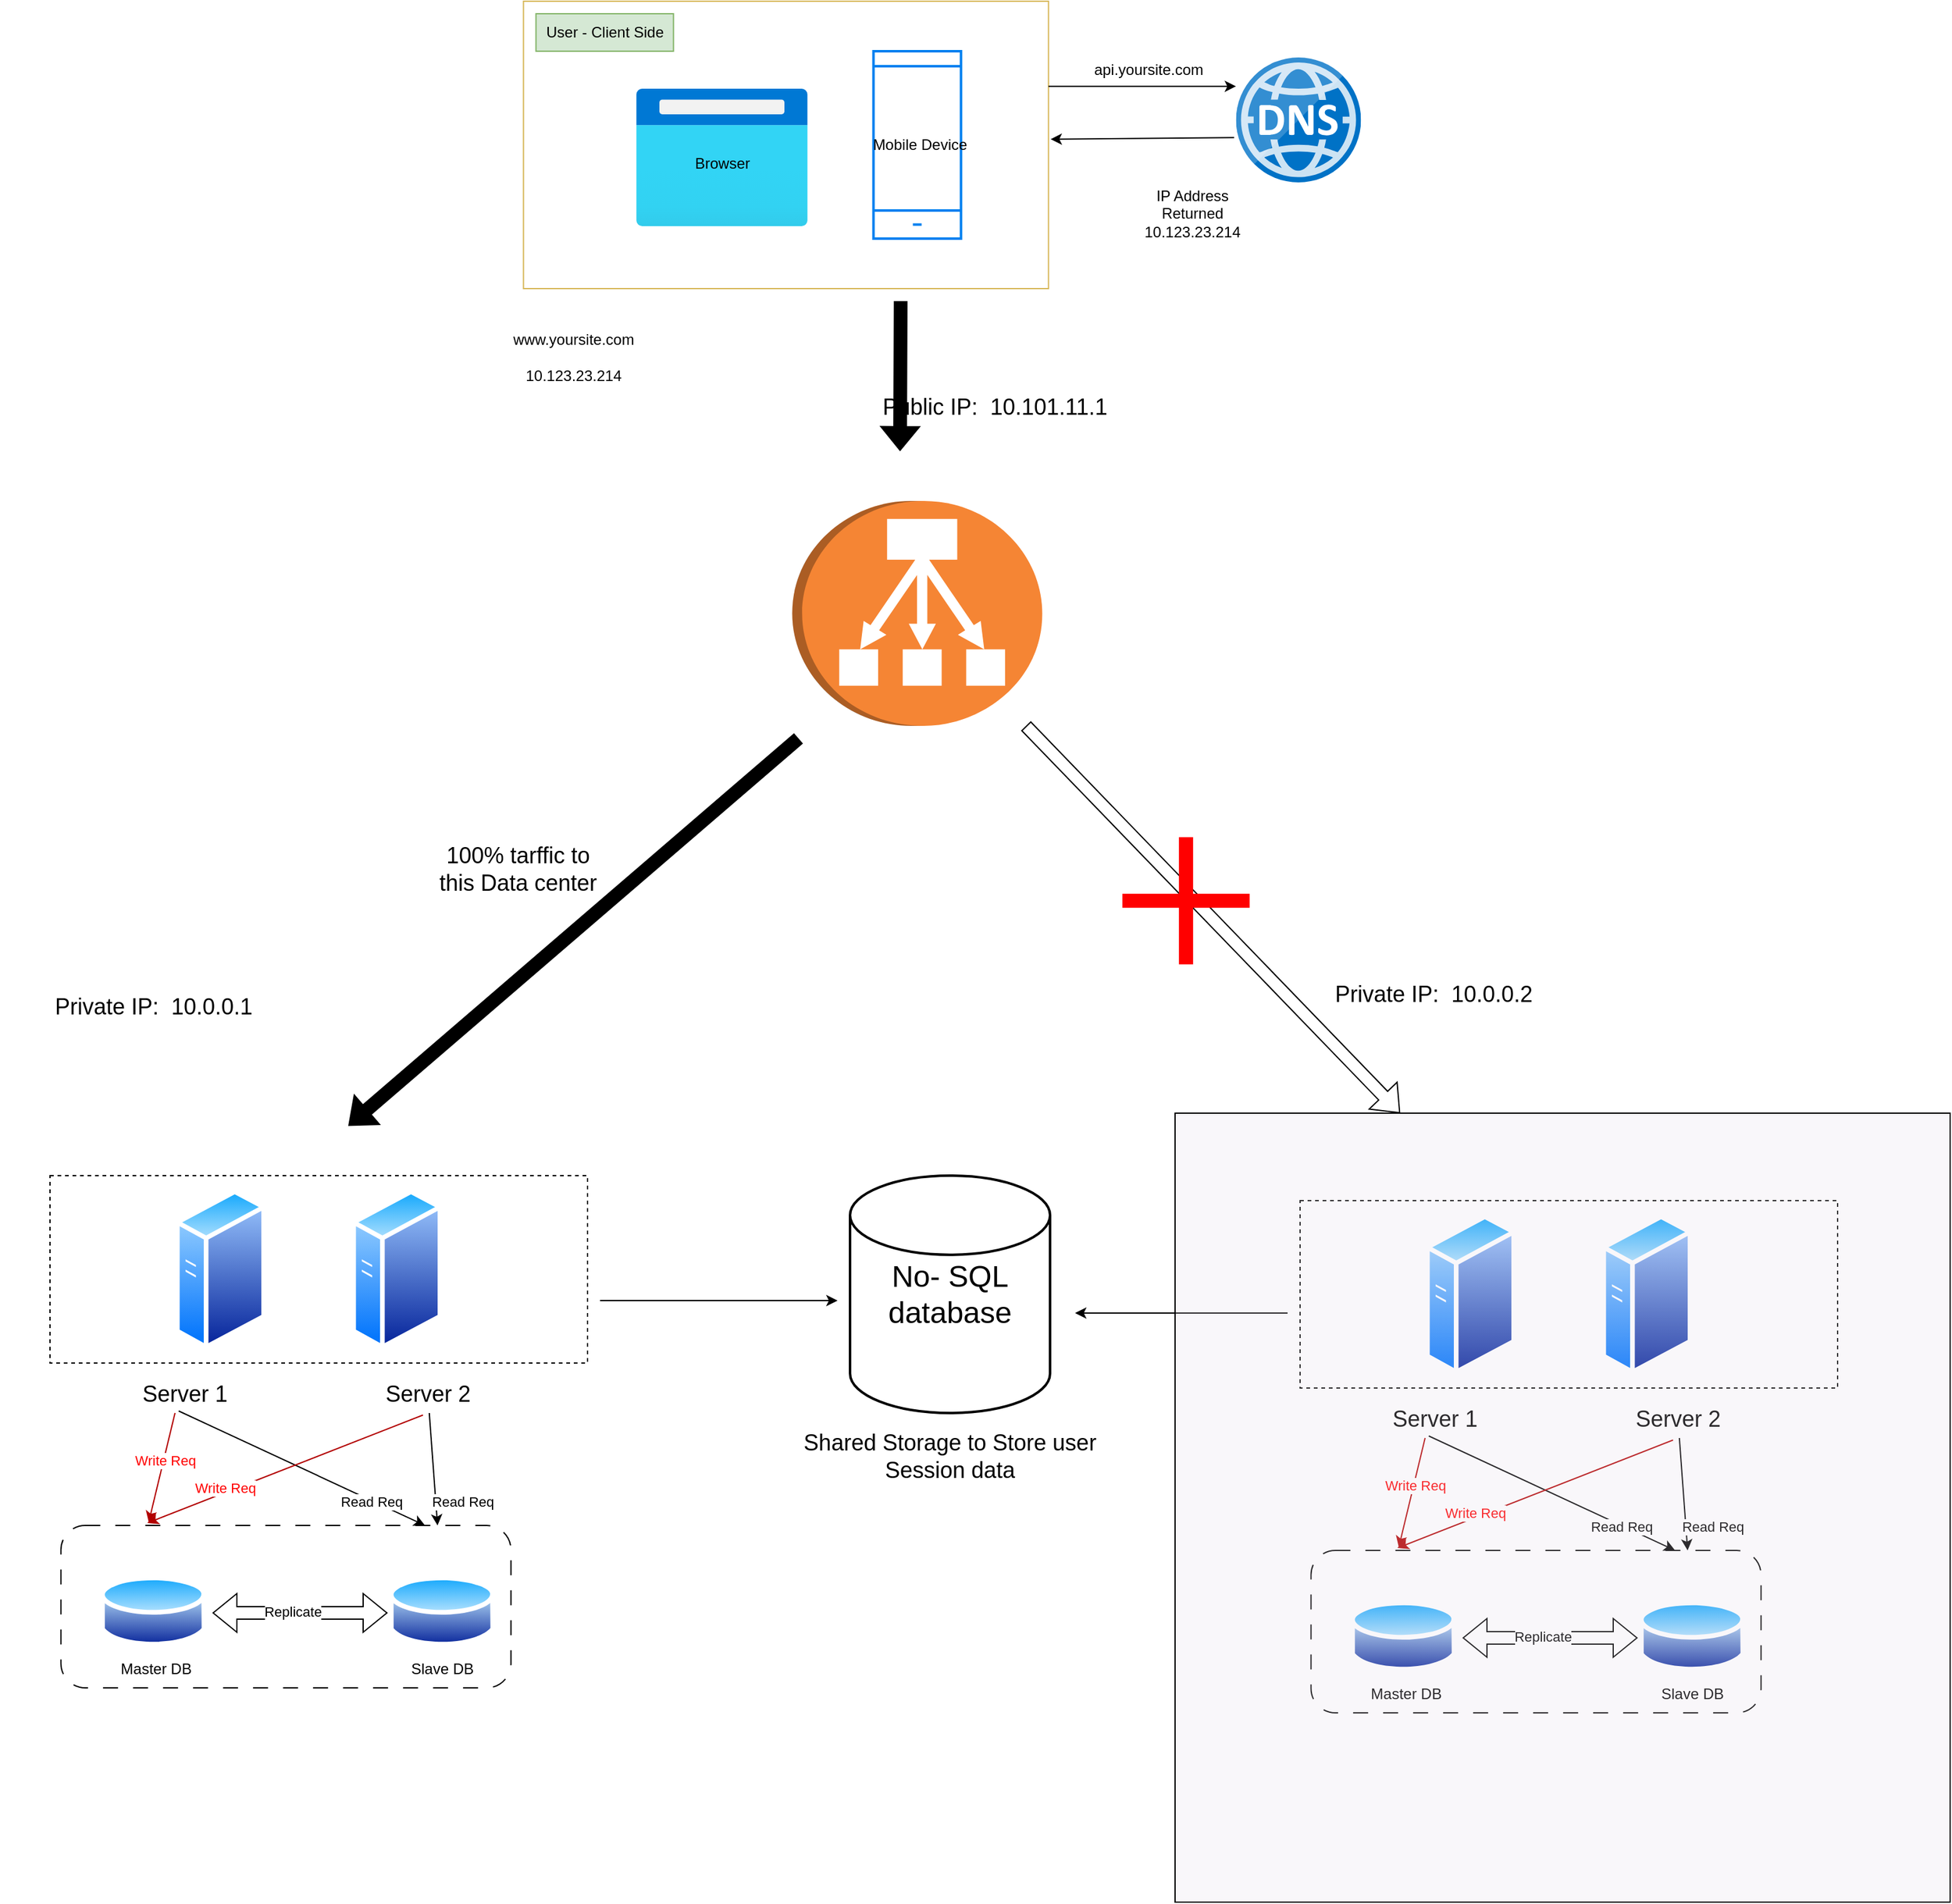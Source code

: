 <mxfile version="24.6.3" type="device">
  <diagram name="Page-1" id="YBPNLHymaKYXu_r0LT9t">
    <mxGraphModel dx="1443" dy="878" grid="1" gridSize="10" guides="1" tooltips="1" connect="1" arrows="1" fold="1" page="1" pageScale="1" pageWidth="827" pageHeight="1169" math="0" shadow="0">
      <root>
        <mxCell id="0" />
        <mxCell id="1" parent="0" />
        <mxCell id="R5Q36gklIRTZVljyS70G-1" value="" style="image;aspect=fixed;html=1;points=[];align=center;fontSize=12;image=img/lib/azure2/general/Browser.svg;" vertex="1" parent="1">
          <mxGeometry x="568.75" y="130" width="137.5" height="110" as="geometry" />
        </mxCell>
        <mxCell id="R5Q36gklIRTZVljyS70G-2" value="" style="html=1;verticalLabelPosition=bottom;align=center;labelBackgroundColor=#ffffff;verticalAlign=top;strokeWidth=2;strokeColor=#0080F0;shadow=0;dashed=0;shape=mxgraph.ios7.icons.smartphone;" vertex="1" parent="1">
          <mxGeometry x="758.75" y="100" width="70" height="150" as="geometry" />
        </mxCell>
        <mxCell id="R5Q36gklIRTZVljyS70G-3" value="" style="rounded=0;whiteSpace=wrap;html=1;imageAspect=1;fillOpacity=0;fillColor=#fff2cc;strokeColor=#d6b656;" vertex="1" parent="1">
          <mxGeometry x="478.75" y="60" width="420" height="230" as="geometry" />
        </mxCell>
        <mxCell id="R5Q36gklIRTZVljyS70G-4" value="Browser" style="text;html=1;align=center;verticalAlign=middle;whiteSpace=wrap;rounded=0;" vertex="1" parent="1">
          <mxGeometry x="607.5" y="175" width="60" height="30" as="geometry" />
        </mxCell>
        <mxCell id="R5Q36gklIRTZVljyS70G-5" value="Mobile Device" style="text;html=1;align=center;verticalAlign=middle;whiteSpace=wrap;rounded=0;" vertex="1" parent="1">
          <mxGeometry x="732.75" y="160" width="126" height="30" as="geometry" />
        </mxCell>
        <mxCell id="R5Q36gklIRTZVljyS70G-7" value="User - Client Side" style="text;html=1;align=center;verticalAlign=middle;whiteSpace=wrap;rounded=0;fillColor=#d5e8d4;strokeColor=#82b366;" vertex="1" parent="1">
          <mxGeometry x="488.75" y="70" width="110" height="30" as="geometry" />
        </mxCell>
        <mxCell id="R5Q36gklIRTZVljyS70G-11" value="" style="image;aspect=fixed;perimeter=ellipsePerimeter;html=1;align=center;shadow=0;dashed=0;spacingTop=3;image=img/lib/active_directory/generic_server.svg;" vertex="1" parent="1">
          <mxGeometry x="341" y="1010" width="72.8" height="130" as="geometry" />
        </mxCell>
        <mxCell id="R5Q36gklIRTZVljyS70G-12" value="" style="rounded=0;whiteSpace=wrap;html=1;fillOpacity=0;dashed=1;" vertex="1" parent="1">
          <mxGeometry x="100" y="1000" width="430" height="150" as="geometry" />
        </mxCell>
        <mxCell id="R5Q36gklIRTZVljyS70G-15" value="" style="image;sketch=0;aspect=fixed;html=1;points=[];align=center;fontSize=12;image=img/lib/mscae/DNS.svg;" vertex="1" parent="1">
          <mxGeometry x="1048.75" y="105" width="100" height="100" as="geometry" />
        </mxCell>
        <mxCell id="R5Q36gklIRTZVljyS70G-16" value="" style="endArrow=classic;html=1;rounded=0;exitX=1;exitY=0.296;exitDx=0;exitDy=0;exitPerimeter=0;entryX=0;entryY=0.231;entryDx=0;entryDy=0;entryPerimeter=0;" edge="1" parent="1" source="R5Q36gklIRTZVljyS70G-3" target="R5Q36gklIRTZVljyS70G-15">
          <mxGeometry width="50" height="50" relative="1" as="geometry">
            <mxPoint x="908.75" y="300" as="sourcePoint" />
            <mxPoint x="1038.75" y="130" as="targetPoint" />
          </mxGeometry>
        </mxCell>
        <mxCell id="R5Q36gklIRTZVljyS70G-17" value="" style="endArrow=classic;html=1;rounded=0;entryX=1.004;entryY=0.48;entryDx=0;entryDy=0;entryPerimeter=0;exitX=-0.015;exitY=0.641;exitDx=0;exitDy=0;exitPerimeter=0;" edge="1" parent="1" source="R5Q36gklIRTZVljyS70G-15" target="R5Q36gklIRTZVljyS70G-3">
          <mxGeometry width="50" height="50" relative="1" as="geometry">
            <mxPoint x="1035.75" y="170" as="sourcePoint" />
            <mxPoint x="898.75" y="173.03" as="targetPoint" />
          </mxGeometry>
        </mxCell>
        <mxCell id="R5Q36gklIRTZVljyS70G-20" value="api.yoursite.com" style="text;html=1;align=center;verticalAlign=middle;whiteSpace=wrap;rounded=0;" vertex="1" parent="1">
          <mxGeometry x="928.75" y="100" width="100" height="30" as="geometry" />
        </mxCell>
        <mxCell id="R5Q36gklIRTZVljyS70G-21" value="IP Address&lt;div&gt;Returned&lt;/div&gt;&lt;div&gt;10.123.23.214&lt;/div&gt;" style="text;html=1;align=center;verticalAlign=middle;whiteSpace=wrap;rounded=0;" vertex="1" parent="1">
          <mxGeometry x="918.75" y="210" width="190" height="40" as="geometry" />
        </mxCell>
        <mxCell id="R5Q36gklIRTZVljyS70G-23" value="www.yoursite.com&lt;div&gt;&lt;br&gt;&lt;/div&gt;&lt;div&gt;10.123.23.214&lt;br&gt;&lt;/div&gt;" style="text;html=1;align=center;verticalAlign=middle;whiteSpace=wrap;rounded=0;" vertex="1" parent="1">
          <mxGeometry x="468.75" y="320" width="100" height="50" as="geometry" />
        </mxCell>
        <mxCell id="R5Q36gklIRTZVljyS70G-39" value="" style="outlineConnect=0;dashed=0;verticalLabelPosition=bottom;verticalAlign=top;align=center;html=1;shape=mxgraph.aws3.classic_load_balancer;fillColor=#F58534;gradientColor=none;rotation=90;" vertex="1" parent="1">
          <mxGeometry x="703.75" y="450" width="180" height="200" as="geometry" />
        </mxCell>
        <mxCell id="R5Q36gklIRTZVljyS70G-40" value="" style="shape=flexArrow;endArrow=classic;html=1;rounded=0;strokeColor=#000000;fillColor=#000000;" edge="1" parent="1">
          <mxGeometry width="50" height="50" relative="1" as="geometry">
            <mxPoint x="780.47" y="300" as="sourcePoint" />
            <mxPoint x="780" y="420" as="targetPoint" />
          </mxGeometry>
        </mxCell>
        <mxCell id="R5Q36gklIRTZVljyS70G-42" value="" style="image;aspect=fixed;perimeter=ellipsePerimeter;html=1;align=center;shadow=0;dashed=0;spacingTop=3;image=img/lib/active_directory/generic_server.svg;" vertex="1" parent="1">
          <mxGeometry x="200" y="1010" width="72.8" height="130" as="geometry" />
        </mxCell>
        <mxCell id="R5Q36gklIRTZVljyS70G-43" value="" style="shape=flexArrow;endArrow=classic;html=1;rounded=0;strokeColor=default;fillColor=#000000;" edge="1" parent="1">
          <mxGeometry width="50" height="50" relative="1" as="geometry">
            <mxPoint x="698.75" y="650" as="sourcePoint" />
            <mxPoint x="338.75" y="960" as="targetPoint" />
          </mxGeometry>
        </mxCell>
        <mxCell id="R5Q36gklIRTZVljyS70G-45" value="&lt;font style=&quot;font-size: 18px;&quot;&gt;Server 1&lt;/font&gt;" style="text;html=1;align=center;verticalAlign=middle;whiteSpace=wrap;rounded=0;" vertex="1" parent="1">
          <mxGeometry x="154.5" y="1160" width="105.5" height="30" as="geometry" />
        </mxCell>
        <mxCell id="R5Q36gklIRTZVljyS70G-46" value="&lt;font style=&quot;font-size: 18px;&quot;&gt;Server 2&lt;/font&gt;" style="text;html=1;align=center;verticalAlign=middle;whiteSpace=wrap;rounded=0;" vertex="1" parent="1">
          <mxGeometry x="341" y="1160" width="122.6" height="30" as="geometry" />
        </mxCell>
        <mxCell id="R5Q36gklIRTZVljyS70G-47" value="&lt;font style=&quot;font-size: 18px;&quot;&gt;Public IP:&amp;nbsp; 10.101.11.1&lt;/font&gt;" style="text;html=1;align=center;verticalAlign=middle;whiteSpace=wrap;rounded=0;" vertex="1" parent="1">
          <mxGeometry x="732.75" y="370" width="246" height="30" as="geometry" />
        </mxCell>
        <mxCell id="R5Q36gklIRTZVljyS70G-48" value="&lt;font style=&quot;font-size: 18px;&quot;&gt;Private IP:&amp;nbsp; 10.0.0.1&lt;/font&gt;" style="text;html=1;align=center;verticalAlign=middle;whiteSpace=wrap;rounded=0;" vertex="1" parent="1">
          <mxGeometry x="60" y="850" width="246" height="30" as="geometry" />
        </mxCell>
        <mxCell id="R5Q36gklIRTZVljyS70G-49" value="&lt;font style=&quot;font-size: 18px;&quot;&gt;Private IP:&amp;nbsp; 10.0.0.2&lt;/font&gt;" style="text;html=1;align=center;verticalAlign=middle;whiteSpace=wrap;rounded=0;" vertex="1" parent="1">
          <mxGeometry x="1084.25" y="840" width="246" height="30" as="geometry" />
        </mxCell>
        <mxCell id="R5Q36gklIRTZVljyS70G-51" value="" style="image;aspect=fixed;perimeter=ellipsePerimeter;html=1;align=center;shadow=0;dashed=0;spacingTop=3;image=img/lib/active_directory/database.svg;" vertex="1" parent="1">
          <mxGeometry x="140" y="1317" width="85.14" height="63" as="geometry" />
        </mxCell>
        <mxCell id="R5Q36gklIRTZVljyS70G-52" value="" style="image;aspect=fixed;perimeter=ellipsePerimeter;html=1;align=center;shadow=0;dashed=0;spacingTop=3;image=img/lib/active_directory/database.svg;" vertex="1" parent="1">
          <mxGeometry x="371" y="1317" width="85.14" height="63" as="geometry" />
        </mxCell>
        <mxCell id="R5Q36gklIRTZVljyS70G-55" value="Master DB" style="text;html=1;align=center;verticalAlign=middle;whiteSpace=wrap;rounded=0;" vertex="1" parent="1">
          <mxGeometry x="155" y="1380" width="60" height="30" as="geometry" />
        </mxCell>
        <mxCell id="R5Q36gklIRTZVljyS70G-56" value="Slave DB" style="text;html=1;align=center;verticalAlign=middle;whiteSpace=wrap;rounded=0;" vertex="1" parent="1">
          <mxGeometry x="384" y="1380" width="60" height="30" as="geometry" />
        </mxCell>
        <mxCell id="R5Q36gklIRTZVljyS70G-57" value="" style="shape=flexArrow;endArrow=classic;startArrow=classic;html=1;rounded=0;" edge="1" parent="1">
          <mxGeometry width="100" height="100" relative="1" as="geometry">
            <mxPoint x="230" y="1350" as="sourcePoint" />
            <mxPoint x="370" y="1350" as="targetPoint" />
          </mxGeometry>
        </mxCell>
        <mxCell id="R5Q36gklIRTZVljyS70G-58" value="Replicate" style="edgeLabel;html=1;align=center;verticalAlign=middle;resizable=0;points=[];" vertex="1" connectable="0" parent="R5Q36gklIRTZVljyS70G-57">
          <mxGeometry x="-0.207" y="-1" relative="1" as="geometry">
            <mxPoint x="8" y="-2" as="offset" />
          </mxGeometry>
        </mxCell>
        <mxCell id="R5Q36gklIRTZVljyS70G-59" value="" style="rounded=1;whiteSpace=wrap;html=1;dashed=1;dashPattern=12 12;fillOpacity=0;" vertex="1" parent="1">
          <mxGeometry x="108.75" y="1280" width="360" height="130" as="geometry" />
        </mxCell>
        <mxCell id="R5Q36gklIRTZVljyS70G-60" value="" style="endArrow=classic;html=1;rounded=0;exitX=0.459;exitY=0.946;exitDx=0;exitDy=0;exitPerimeter=0;" edge="1" parent="1" source="R5Q36gklIRTZVljyS70G-45">
          <mxGeometry width="50" height="50" relative="1" as="geometry">
            <mxPoint x="320" y="1340" as="sourcePoint" />
            <mxPoint x="400" y="1280" as="targetPoint" />
          </mxGeometry>
        </mxCell>
        <mxCell id="R5Q36gklIRTZVljyS70G-62" value="Read Req" style="edgeLabel;html=1;align=center;verticalAlign=middle;resizable=0;points=[];" vertex="1" connectable="0" parent="R5Q36gklIRTZVljyS70G-60">
          <mxGeometry x="0.028" relative="1" as="geometry">
            <mxPoint x="53" y="25" as="offset" />
          </mxGeometry>
        </mxCell>
        <mxCell id="R5Q36gklIRTZVljyS70G-61" value="" style="endArrow=classic;html=1;rounded=0;" edge="1" parent="1" source="R5Q36gklIRTZVljyS70G-46">
          <mxGeometry width="50" height="50" relative="1" as="geometry">
            <mxPoint x="213" y="1198" as="sourcePoint" />
            <mxPoint x="410" y="1280" as="targetPoint" />
          </mxGeometry>
        </mxCell>
        <mxCell id="R5Q36gklIRTZVljyS70G-63" value="Read Req" style="edgeLabel;html=1;align=center;verticalAlign=middle;resizable=0;points=[];" vertex="1" connectable="0" parent="R5Q36gklIRTZVljyS70G-61">
          <mxGeometry x="-0.173" y="1" relative="1" as="geometry">
            <mxPoint x="23" y="33" as="offset" />
          </mxGeometry>
        </mxCell>
        <mxCell id="R5Q36gklIRTZVljyS70G-64" value="" style="endArrow=classic;html=1;rounded=0;exitX=0.468;exitY=1.054;exitDx=0;exitDy=0;exitPerimeter=0;entryX=0.192;entryY=-0.015;entryDx=0;entryDy=0;entryPerimeter=0;fillColor=#e51400;strokeColor=#B20000;" edge="1" parent="1" source="R5Q36gklIRTZVljyS70G-46" target="R5Q36gklIRTZVljyS70G-59">
          <mxGeometry width="50" height="50" relative="1" as="geometry">
            <mxPoint x="320" y="1340" as="sourcePoint" />
            <mxPoint x="370" y="1290" as="targetPoint" />
          </mxGeometry>
        </mxCell>
        <mxCell id="R5Q36gklIRTZVljyS70G-65" value="" style="endArrow=classic;html=1;rounded=0;entryX=0.195;entryY=-0.02;entryDx=0;entryDy=0;entryPerimeter=0;fillColor=#e51400;strokeColor=#B20000;" edge="1" parent="1" target="R5Q36gklIRTZVljyS70G-59">
          <mxGeometry width="50" height="50" relative="1" as="geometry">
            <mxPoint x="200" y="1190" as="sourcePoint" />
            <mxPoint x="188" y="1288" as="targetPoint" />
          </mxGeometry>
        </mxCell>
        <mxCell id="R5Q36gklIRTZVljyS70G-66" value="&lt;font color=&quot;#ff0000&quot;&gt;Write Req&lt;/font&gt;" style="edgeLabel;html=1;align=center;verticalAlign=middle;resizable=0;points=[];" vertex="1" connectable="0" parent="R5Q36gklIRTZVljyS70G-65">
          <mxGeometry x="-0.142" y="1" relative="1" as="geometry">
            <mxPoint as="offset" />
          </mxGeometry>
        </mxCell>
        <mxCell id="R5Q36gklIRTZVljyS70G-67" value="&lt;font color=&quot;#ff0000&quot;&gt;Write Req&lt;/font&gt;" style="edgeLabel;html=1;align=center;verticalAlign=middle;resizable=0;points=[];" vertex="1" connectable="0" parent="1">
          <mxGeometry x="239.998" y="1249.998" as="geometry" />
        </mxCell>
        <mxCell id="R5Q36gklIRTZVljyS70G-69" value="" style="image;aspect=fixed;perimeter=ellipsePerimeter;html=1;align=center;shadow=0;dashed=0;spacingTop=3;image=img/lib/active_directory/generic_server.svg;" vertex="1" parent="1">
          <mxGeometry x="1341" y="1030" width="72.8" height="130" as="geometry" />
        </mxCell>
        <mxCell id="R5Q36gklIRTZVljyS70G-70" value="" style="rounded=0;whiteSpace=wrap;html=1;fillOpacity=0;dashed=1;" vertex="1" parent="1">
          <mxGeometry x="1100" y="1020" width="430" height="150" as="geometry" />
        </mxCell>
        <mxCell id="R5Q36gklIRTZVljyS70G-71" value="" style="image;aspect=fixed;perimeter=ellipsePerimeter;html=1;align=center;shadow=0;dashed=0;spacingTop=3;image=img/lib/active_directory/generic_server.svg;" vertex="1" parent="1">
          <mxGeometry x="1200" y="1030" width="72.8" height="130" as="geometry" />
        </mxCell>
        <mxCell id="R5Q36gklIRTZVljyS70G-73" value="" style="shape=flexArrow;endArrow=classic;html=1;rounded=0;fillColor=#FFFFFF;" edge="1" parent="1" source="R5Q36gklIRTZVljyS70G-39">
          <mxGeometry width="50" height="50" relative="1" as="geometry">
            <mxPoint x="730" y="670" as="sourcePoint" />
            <mxPoint x="1180" y="950" as="targetPoint" />
          </mxGeometry>
        </mxCell>
        <mxCell id="R5Q36gklIRTZVljyS70G-74" value="&lt;font style=&quot;font-size: 18px;&quot;&gt;Server 1&lt;/font&gt;" style="text;html=1;align=center;verticalAlign=middle;whiteSpace=wrap;rounded=0;" vertex="1" parent="1">
          <mxGeometry x="1154.5" y="1180" width="105.5" height="30" as="geometry" />
        </mxCell>
        <mxCell id="R5Q36gklIRTZVljyS70G-75" value="&lt;font style=&quot;font-size: 18px;&quot;&gt;Server 2&lt;/font&gt;" style="text;html=1;align=center;verticalAlign=middle;whiteSpace=wrap;rounded=0;" vertex="1" parent="1">
          <mxGeometry x="1341" y="1180" width="122.6" height="30" as="geometry" />
        </mxCell>
        <mxCell id="R5Q36gklIRTZVljyS70G-76" value="" style="image;aspect=fixed;perimeter=ellipsePerimeter;html=1;align=center;shadow=0;dashed=0;spacingTop=3;image=img/lib/active_directory/database.svg;" vertex="1" parent="1">
          <mxGeometry x="1140" y="1337" width="85.14" height="63" as="geometry" />
        </mxCell>
        <mxCell id="R5Q36gklIRTZVljyS70G-77" value="" style="image;aspect=fixed;perimeter=ellipsePerimeter;html=1;align=center;shadow=0;dashed=0;spacingTop=3;image=img/lib/active_directory/database.svg;" vertex="1" parent="1">
          <mxGeometry x="1371" y="1337" width="85.14" height="63" as="geometry" />
        </mxCell>
        <mxCell id="R5Q36gklIRTZVljyS70G-78" value="Master DB" style="text;html=1;align=center;verticalAlign=middle;whiteSpace=wrap;rounded=0;" vertex="1" parent="1">
          <mxGeometry x="1155" y="1400" width="60" height="30" as="geometry" />
        </mxCell>
        <mxCell id="R5Q36gklIRTZVljyS70G-79" value="Slave DB" style="text;html=1;align=center;verticalAlign=middle;whiteSpace=wrap;rounded=0;" vertex="1" parent="1">
          <mxGeometry x="1384" y="1400" width="60" height="30" as="geometry" />
        </mxCell>
        <mxCell id="R5Q36gklIRTZVljyS70G-80" value="" style="shape=flexArrow;endArrow=classic;startArrow=classic;html=1;rounded=0;" edge="1" parent="1">
          <mxGeometry width="100" height="100" relative="1" as="geometry">
            <mxPoint x="1230" y="1370" as="sourcePoint" />
            <mxPoint x="1370" y="1370" as="targetPoint" />
          </mxGeometry>
        </mxCell>
        <mxCell id="R5Q36gklIRTZVljyS70G-81" value="Replicate" style="edgeLabel;html=1;align=center;verticalAlign=middle;resizable=0;points=[];" vertex="1" connectable="0" parent="R5Q36gklIRTZVljyS70G-80">
          <mxGeometry x="-0.207" y="-1" relative="1" as="geometry">
            <mxPoint x="8" y="-2" as="offset" />
          </mxGeometry>
        </mxCell>
        <mxCell id="R5Q36gklIRTZVljyS70G-82" value="" style="rounded=1;whiteSpace=wrap;html=1;dashed=1;dashPattern=12 12;fillOpacity=0;" vertex="1" parent="1">
          <mxGeometry x="1108.75" y="1300" width="360" height="130" as="geometry" />
        </mxCell>
        <mxCell id="R5Q36gklIRTZVljyS70G-83" value="" style="endArrow=classic;html=1;rounded=0;exitX=0.459;exitY=0.946;exitDx=0;exitDy=0;exitPerimeter=0;" edge="1" parent="1" source="R5Q36gklIRTZVljyS70G-74">
          <mxGeometry width="50" height="50" relative="1" as="geometry">
            <mxPoint x="1320" y="1360" as="sourcePoint" />
            <mxPoint x="1400" y="1300" as="targetPoint" />
          </mxGeometry>
        </mxCell>
        <mxCell id="R5Q36gklIRTZVljyS70G-84" value="Read Req" style="edgeLabel;html=1;align=center;verticalAlign=middle;resizable=0;points=[];" vertex="1" connectable="0" parent="R5Q36gklIRTZVljyS70G-83">
          <mxGeometry x="0.028" relative="1" as="geometry">
            <mxPoint x="53" y="25" as="offset" />
          </mxGeometry>
        </mxCell>
        <mxCell id="R5Q36gklIRTZVljyS70G-85" value="" style="endArrow=classic;html=1;rounded=0;" edge="1" parent="1" source="R5Q36gklIRTZVljyS70G-75">
          <mxGeometry width="50" height="50" relative="1" as="geometry">
            <mxPoint x="1213" y="1218" as="sourcePoint" />
            <mxPoint x="1410" y="1300" as="targetPoint" />
          </mxGeometry>
        </mxCell>
        <mxCell id="R5Q36gklIRTZVljyS70G-86" value="Read Req" style="edgeLabel;html=1;align=center;verticalAlign=middle;resizable=0;points=[];" vertex="1" connectable="0" parent="R5Q36gklIRTZVljyS70G-85">
          <mxGeometry x="-0.173" y="1" relative="1" as="geometry">
            <mxPoint x="23" y="33" as="offset" />
          </mxGeometry>
        </mxCell>
        <mxCell id="R5Q36gklIRTZVljyS70G-87" value="" style="endArrow=classic;html=1;rounded=0;exitX=0.468;exitY=1.054;exitDx=0;exitDy=0;exitPerimeter=0;entryX=0.192;entryY=-0.015;entryDx=0;entryDy=0;entryPerimeter=0;fillColor=#e51400;strokeColor=#B20000;" edge="1" parent="1" source="R5Q36gklIRTZVljyS70G-75" target="R5Q36gklIRTZVljyS70G-82">
          <mxGeometry width="50" height="50" relative="1" as="geometry">
            <mxPoint x="1320" y="1360" as="sourcePoint" />
            <mxPoint x="1370" y="1310" as="targetPoint" />
          </mxGeometry>
        </mxCell>
        <mxCell id="R5Q36gklIRTZVljyS70G-88" value="" style="endArrow=classic;html=1;rounded=0;entryX=0.195;entryY=-0.02;entryDx=0;entryDy=0;entryPerimeter=0;fillColor=#e51400;strokeColor=#B20000;" edge="1" parent="1" target="R5Q36gklIRTZVljyS70G-82">
          <mxGeometry width="50" height="50" relative="1" as="geometry">
            <mxPoint x="1200" y="1210" as="sourcePoint" />
            <mxPoint x="1188" y="1308" as="targetPoint" />
          </mxGeometry>
        </mxCell>
        <mxCell id="R5Q36gklIRTZVljyS70G-89" value="&lt;font color=&quot;#ff0000&quot;&gt;Write Req&lt;/font&gt;" style="edgeLabel;html=1;align=center;verticalAlign=middle;resizable=0;points=[];" vertex="1" connectable="0" parent="R5Q36gklIRTZVljyS70G-88">
          <mxGeometry x="-0.142" y="1" relative="1" as="geometry">
            <mxPoint as="offset" />
          </mxGeometry>
        </mxCell>
        <mxCell id="R5Q36gklIRTZVljyS70G-90" value="&lt;font color=&quot;#ff0000&quot;&gt;Write Req&lt;/font&gt;" style="edgeLabel;html=1;align=center;verticalAlign=middle;resizable=0;points=[];" vertex="1" connectable="0" parent="1">
          <mxGeometry x="1239.998" y="1269.998" as="geometry" />
        </mxCell>
        <mxCell id="R5Q36gklIRTZVljyS70G-93" value="&lt;font style=&quot;font-size: 24px;&quot;&gt;No- SQL database&lt;/font&gt;" style="strokeWidth=2;html=1;shape=mxgraph.flowchart.database;whiteSpace=wrap;" vertex="1" parent="1">
          <mxGeometry x="740" y="1000" width="160" height="190" as="geometry" />
        </mxCell>
        <mxCell id="R5Q36gklIRTZVljyS70G-94" value="" style="endArrow=classic;html=1;rounded=0;" edge="1" parent="1">
          <mxGeometry width="50" height="50" relative="1" as="geometry">
            <mxPoint x="540" y="1100" as="sourcePoint" />
            <mxPoint x="730" y="1100" as="targetPoint" />
          </mxGeometry>
        </mxCell>
        <mxCell id="R5Q36gklIRTZVljyS70G-95" value="" style="endArrow=classic;html=1;rounded=0;" edge="1" parent="1">
          <mxGeometry width="50" height="50" relative="1" as="geometry">
            <mxPoint x="1090" y="1110" as="sourcePoint" />
            <mxPoint x="920" y="1110" as="targetPoint" />
          </mxGeometry>
        </mxCell>
        <mxCell id="R5Q36gklIRTZVljyS70G-96" value="&lt;font style=&quot;font-size: 18px;&quot;&gt;Shared Storage to Store user Session data&lt;/font&gt;" style="text;html=1;align=center;verticalAlign=middle;whiteSpace=wrap;rounded=0;" vertex="1" parent="1">
          <mxGeometry x="690" y="1210" width="260" height="30" as="geometry" />
        </mxCell>
        <mxCell id="R5Q36gklIRTZVljyS70G-98" value="" style="shape=mxgraph.mockup.markup.redX;fillColor=#ff0000;html=1;shadow=0;whiteSpace=wrap;strokeColor=none;rotation=-45;" vertex="1" parent="1">
          <mxGeometry x="968.75" y="740" width="80" height="80" as="geometry" />
        </mxCell>
        <mxCell id="R5Q36gklIRTZVljyS70G-99" value="" style="rounded=0;whiteSpace=wrap;html=1;fillOpacity=20;fillColor=#E1D5E7;" vertex="1" parent="1">
          <mxGeometry x="1000" y="950" width="620" height="631.5" as="geometry" />
        </mxCell>
        <mxCell id="R5Q36gklIRTZVljyS70G-101" value="&lt;font style=&quot;font-size: 18px;&quot;&gt;100% tarffic to this Data center&lt;/font&gt;" style="text;html=1;align=center;verticalAlign=middle;whiteSpace=wrap;rounded=0;" vertex="1" parent="1">
          <mxGeometry x="409" y="740" width="131" height="30" as="geometry" />
        </mxCell>
      </root>
    </mxGraphModel>
  </diagram>
</mxfile>
